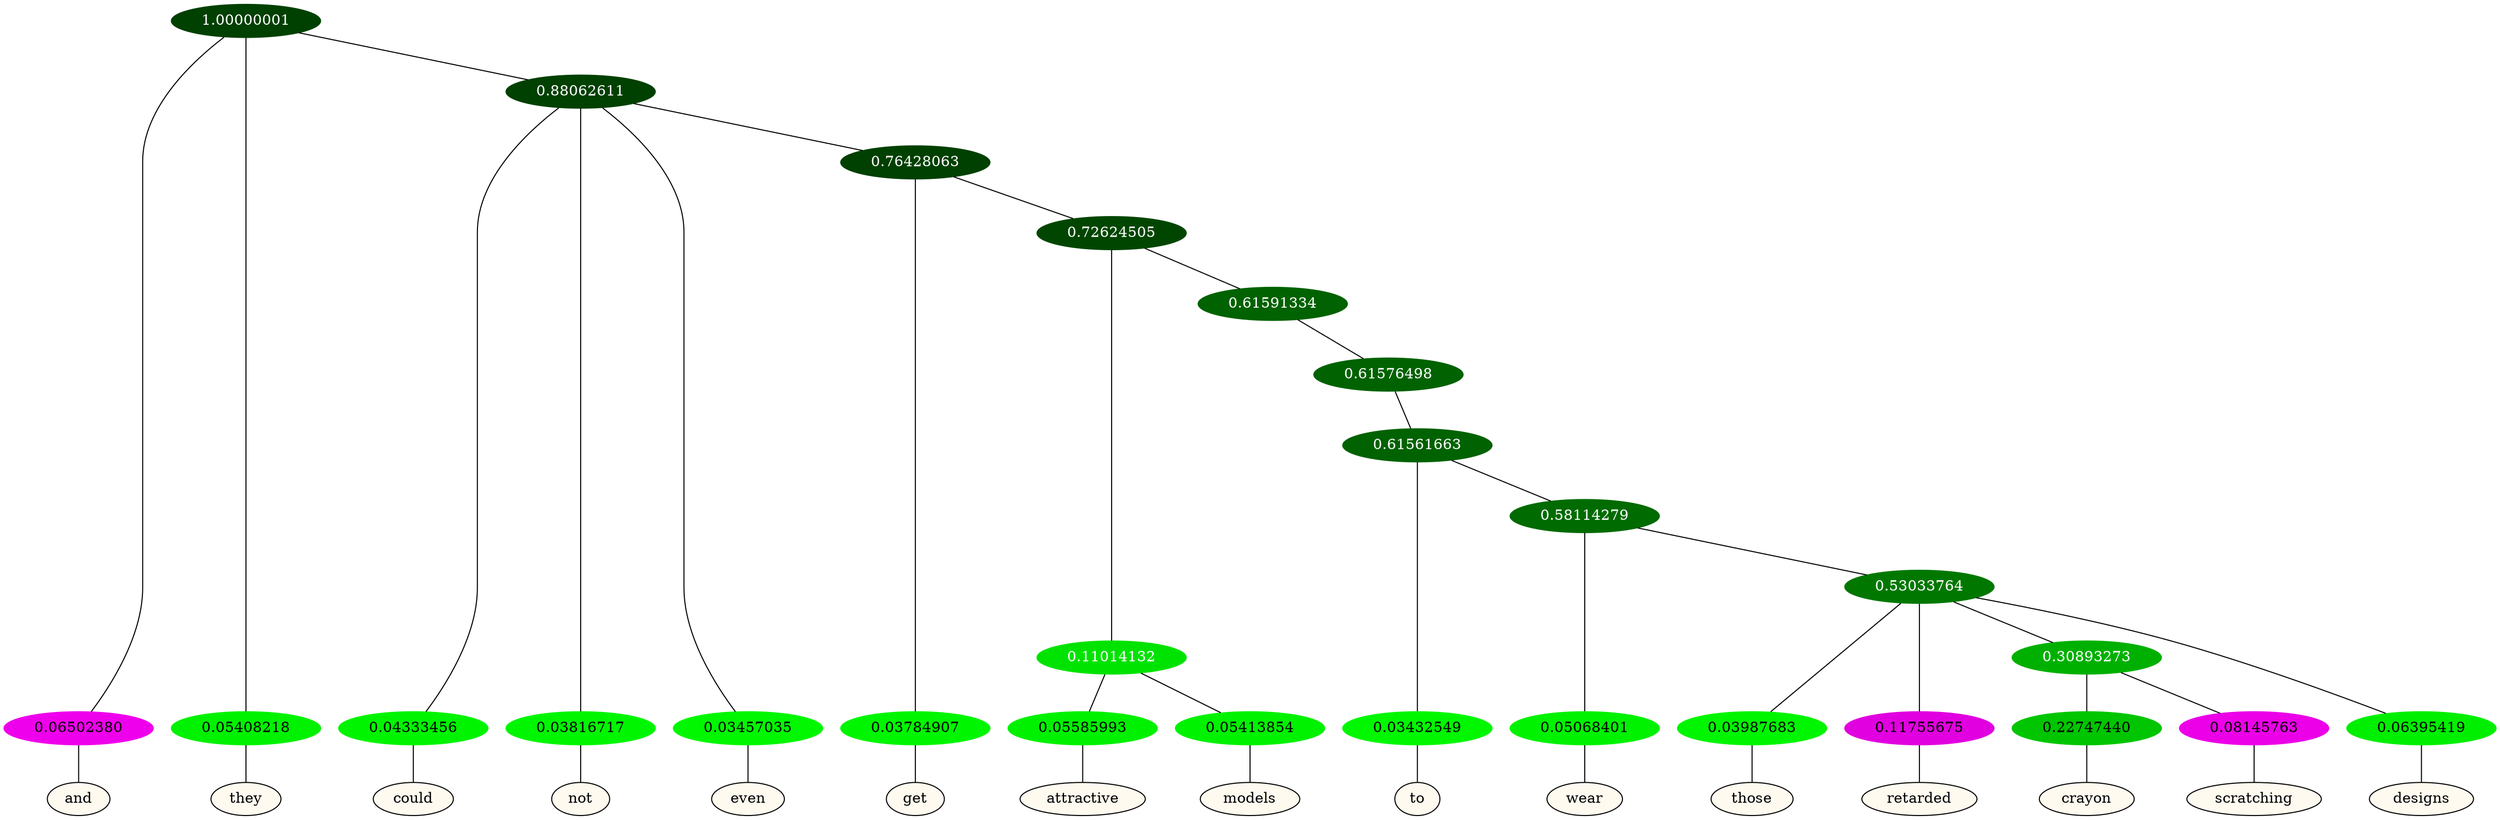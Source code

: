 graph {
	node [format=png height=0.15 nodesep=0.001 ordering=out overlap=prism overlap_scaling=0.01 ranksep=0.001 ratio=0.2 style=filled width=0.15]
	{
		rank=same
		a_w_1 [label=and color=black fillcolor=floralwhite style="filled,solid"]
		a_w_2 [label=they color=black fillcolor=floralwhite style="filled,solid"]
		a_w_4 [label=could color=black fillcolor=floralwhite style="filled,solid"]
		a_w_5 [label=not color=black fillcolor=floralwhite style="filled,solid"]
		a_w_6 [label=even color=black fillcolor=floralwhite style="filled,solid"]
		a_w_8 [label=get color=black fillcolor=floralwhite style="filled,solid"]
		a_w_12 [label=attractive color=black fillcolor=floralwhite style="filled,solid"]
		a_w_13 [label=models color=black fillcolor=floralwhite style="filled,solid"]
		a_w_16 [label=to color=black fillcolor=floralwhite style="filled,solid"]
		a_w_18 [label=wear color=black fillcolor=floralwhite style="filled,solid"]
		a_w_20 [label=those color=black fillcolor=floralwhite style="filled,solid"]
		a_w_21 [label=retarded color=black fillcolor=floralwhite style="filled,solid"]
		a_w_24 [label=crayon color=black fillcolor=floralwhite style="filled,solid"]
		a_w_25 [label=scratching color=black fillcolor=floralwhite style="filled,solid"]
		a_w_23 [label=designs color=black fillcolor=floralwhite style="filled,solid"]
	}
	a_n_1 -- a_w_1
	a_n_2 -- a_w_2
	a_n_4 -- a_w_4
	a_n_5 -- a_w_5
	a_n_6 -- a_w_6
	a_n_8 -- a_w_8
	a_n_12 -- a_w_12
	a_n_13 -- a_w_13
	a_n_16 -- a_w_16
	a_n_18 -- a_w_18
	a_n_20 -- a_w_20
	a_n_21 -- a_w_21
	a_n_24 -- a_w_24
	a_n_25 -- a_w_25
	a_n_23 -- a_w_23
	{
		rank=same
		a_n_1 [label=0.06502380 color="0.835 1.000 0.935" fontcolor=black]
		a_n_2 [label=0.05408218 color="0.334 1.000 0.946" fontcolor=black]
		a_n_4 [label=0.04333456 color="0.334 1.000 0.957" fontcolor=black]
		a_n_5 [label=0.03816717 color="0.334 1.000 0.962" fontcolor=black]
		a_n_6 [label=0.03457035 color="0.334 1.000 0.965" fontcolor=black]
		a_n_8 [label=0.03784907 color="0.334 1.000 0.962" fontcolor=black]
		a_n_12 [label=0.05585993 color="0.334 1.000 0.944" fontcolor=black]
		a_n_13 [label=0.05413854 color="0.334 1.000 0.946" fontcolor=black]
		a_n_16 [label=0.03432549 color="0.334 1.000 0.966" fontcolor=black]
		a_n_18 [label=0.05068401 color="0.334 1.000 0.949" fontcolor=black]
		a_n_20 [label=0.03987683 color="0.334 1.000 0.960" fontcolor=black]
		a_n_21 [label=0.11755675 color="0.835 1.000 0.882" fontcolor=black]
		a_n_24 [label=0.22747440 color="0.334 1.000 0.773" fontcolor=black]
		a_n_25 [label=0.08145763 color="0.835 1.000 0.919" fontcolor=black]
		a_n_23 [label=0.06395419 color="0.334 1.000 0.936" fontcolor=black]
	}
	a_n_0 [label=1.00000001 color="0.334 1.000 0.250" fontcolor=grey99]
	a_n_0 -- a_n_1
	a_n_0 -- a_n_2
	a_n_3 [label=0.88062611 color="0.334 1.000 0.250" fontcolor=grey99]
	a_n_0 -- a_n_3
	a_n_3 -- a_n_4
	a_n_3 -- a_n_5
	a_n_3 -- a_n_6
	a_n_7 [label=0.76428063 color="0.334 1.000 0.250" fontcolor=grey99]
	a_n_3 -- a_n_7
	a_n_7 -- a_n_8
	a_n_9 [label=0.72624505 color="0.334 1.000 0.274" fontcolor=grey99]
	a_n_7 -- a_n_9
	a_n_10 [label=0.11014132 color="0.334 1.000 0.890" fontcolor=grey99]
	a_n_9 -- a_n_10
	a_n_11 [label=0.61591334 color="0.334 1.000 0.384" fontcolor=grey99]
	a_n_9 -- a_n_11
	a_n_10 -- a_n_12
	a_n_10 -- a_n_13
	a_n_14 [label=0.61576498 color="0.334 1.000 0.384" fontcolor=grey99]
	a_n_11 -- a_n_14
	a_n_15 [label=0.61561663 color="0.334 1.000 0.384" fontcolor=grey99]
	a_n_14 -- a_n_15
	a_n_15 -- a_n_16
	a_n_17 [label=0.58114279 color="0.334 1.000 0.419" fontcolor=grey99]
	a_n_15 -- a_n_17
	a_n_17 -- a_n_18
	a_n_19 [label=0.53033764 color="0.334 1.000 0.470" fontcolor=grey99]
	a_n_17 -- a_n_19
	a_n_19 -- a_n_20
	a_n_19 -- a_n_21
	a_n_22 [label=0.30893273 color="0.334 1.000 0.691" fontcolor=grey99]
	a_n_19 -- a_n_22
	a_n_19 -- a_n_23
	a_n_22 -- a_n_24
	a_n_22 -- a_n_25
}
